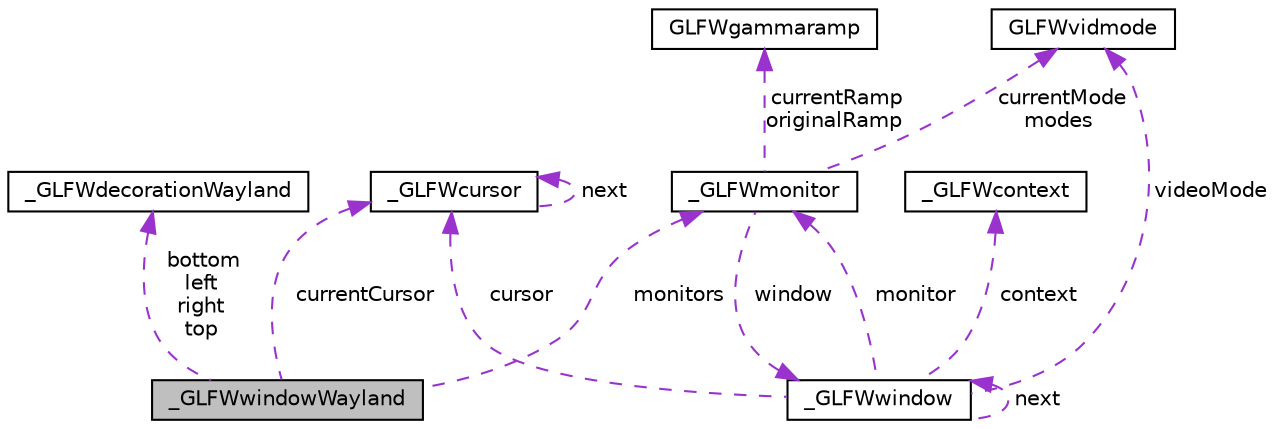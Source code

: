 digraph "_GLFWwindowWayland"
{
 // LATEX_PDF_SIZE
  edge [fontname="Helvetica",fontsize="10",labelfontname="Helvetica",labelfontsize="10"];
  node [fontname="Helvetica",fontsize="10",shape=record];
  Node1 [label="_GLFWwindowWayland",height=0.2,width=0.4,color="black", fillcolor="grey75", style="filled", fontcolor="black",tooltip=" "];
  Node2 -> Node1 [dir="back",color="darkorchid3",fontsize="10",style="dashed",label=" monitors" ,fontname="Helvetica"];
  Node2 [label="_GLFWmonitor",height=0.2,width=0.4,color="black", fillcolor="white", style="filled",URL="$struct__GLFWmonitor.html",tooltip=" "];
  Node3 -> Node2 [dir="back",color="darkorchid3",fontsize="10",style="dashed",label=" currentMode\nmodes" ,fontname="Helvetica"];
  Node3 [label="GLFWvidmode",height=0.2,width=0.4,color="black", fillcolor="white", style="filled",URL="$structGLFWvidmode.html",tooltip="Video mode type."];
  Node4 -> Node2 [dir="back",color="darkorchid3",fontsize="10",style="dashed",label=" currentRamp\noriginalRamp" ,fontname="Helvetica"];
  Node4 [label="GLFWgammaramp",height=0.2,width=0.4,color="black", fillcolor="white", style="filled",URL="$structGLFWgammaramp.html",tooltip="Gamma ramp."];
  Node5 -> Node2 [dir="back",color="darkorchid3",fontsize="10",style="dashed",label=" window" ,fontname="Helvetica"];
  Node5 [label="_GLFWwindow",height=0.2,width=0.4,color="black", fillcolor="white", style="filled",URL="$struct__GLFWwindow.html",tooltip=" "];
  Node6 -> Node5 [dir="back",color="darkorchid3",fontsize="10",style="dashed",label=" context" ,fontname="Helvetica"];
  Node6 [label="_GLFWcontext",height=0.2,width=0.4,color="black", fillcolor="white", style="filled",URL="$struct__GLFWcontext.html",tooltip=" "];
  Node3 -> Node5 [dir="back",color="darkorchid3",fontsize="10",style="dashed",label=" videoMode" ,fontname="Helvetica"];
  Node2 -> Node5 [dir="back",color="darkorchid3",fontsize="10",style="dashed",label=" monitor" ,fontname="Helvetica"];
  Node7 -> Node5 [dir="back",color="darkorchid3",fontsize="10",style="dashed",label=" cursor" ,fontname="Helvetica"];
  Node7 [label="_GLFWcursor",height=0.2,width=0.4,color="black", fillcolor="white", style="filled",URL="$struct__GLFWcursor.html",tooltip=" "];
  Node7 -> Node7 [dir="back",color="darkorchid3",fontsize="10",style="dashed",label=" next" ,fontname="Helvetica"];
  Node5 -> Node5 [dir="back",color="darkorchid3",fontsize="10",style="dashed",label=" next" ,fontname="Helvetica"];
  Node8 -> Node1 [dir="back",color="darkorchid3",fontsize="10",style="dashed",label=" bottom\nleft\nright\ntop" ,fontname="Helvetica"];
  Node8 [label="_GLFWdecorationWayland",height=0.2,width=0.4,color="black", fillcolor="white", style="filled",URL="$struct__GLFWdecorationWayland.html",tooltip=" "];
  Node7 -> Node1 [dir="back",color="darkorchid3",fontsize="10",style="dashed",label=" currentCursor" ,fontname="Helvetica"];
}
